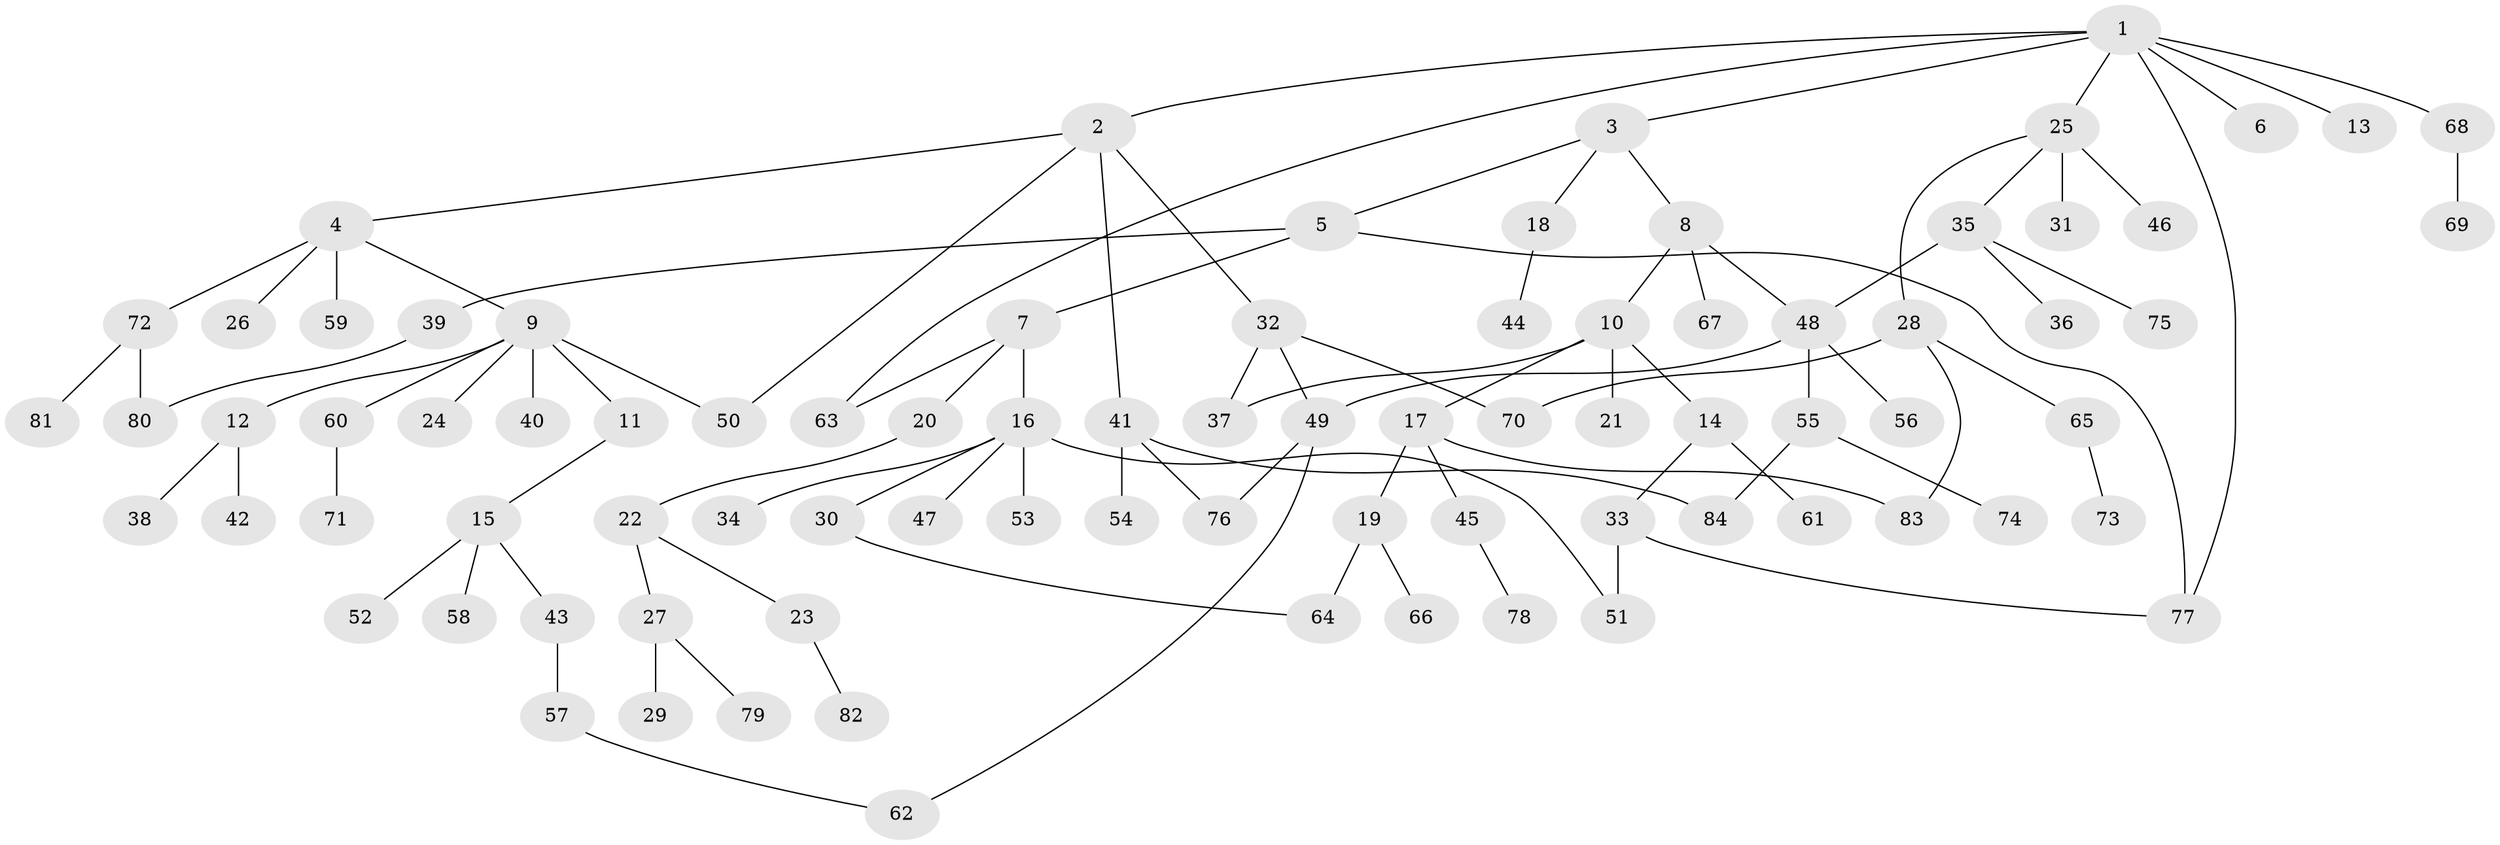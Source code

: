 // coarse degree distribution, {5: 0.05172413793103448, 7: 0.017241379310344827, 4: 0.1896551724137931, 1: 0.3275862068965517, 2: 0.27586206896551724, 3: 0.1206896551724138, 6: 0.017241379310344827}
// Generated by graph-tools (version 1.1) at 2025/36/03/04/25 23:36:10]
// undirected, 84 vertices, 98 edges
graph export_dot {
  node [color=gray90,style=filled];
  1;
  2;
  3;
  4;
  5;
  6;
  7;
  8;
  9;
  10;
  11;
  12;
  13;
  14;
  15;
  16;
  17;
  18;
  19;
  20;
  21;
  22;
  23;
  24;
  25;
  26;
  27;
  28;
  29;
  30;
  31;
  32;
  33;
  34;
  35;
  36;
  37;
  38;
  39;
  40;
  41;
  42;
  43;
  44;
  45;
  46;
  47;
  48;
  49;
  50;
  51;
  52;
  53;
  54;
  55;
  56;
  57;
  58;
  59;
  60;
  61;
  62;
  63;
  64;
  65;
  66;
  67;
  68;
  69;
  70;
  71;
  72;
  73;
  74;
  75;
  76;
  77;
  78;
  79;
  80;
  81;
  82;
  83;
  84;
  1 -- 2;
  1 -- 3;
  1 -- 6;
  1 -- 13;
  1 -- 25;
  1 -- 68;
  1 -- 63;
  1 -- 77;
  2 -- 4;
  2 -- 32;
  2 -- 41;
  2 -- 50;
  3 -- 5;
  3 -- 8;
  3 -- 18;
  4 -- 9;
  4 -- 26;
  4 -- 59;
  4 -- 72;
  5 -- 7;
  5 -- 39;
  5 -- 77;
  7 -- 16;
  7 -- 20;
  7 -- 63;
  8 -- 10;
  8 -- 67;
  8 -- 48;
  9 -- 11;
  9 -- 12;
  9 -- 24;
  9 -- 40;
  9 -- 60;
  9 -- 50;
  10 -- 14;
  10 -- 17;
  10 -- 21;
  10 -- 37;
  11 -- 15;
  12 -- 38;
  12 -- 42;
  14 -- 33;
  14 -- 61;
  15 -- 43;
  15 -- 52;
  15 -- 58;
  16 -- 30;
  16 -- 34;
  16 -- 47;
  16 -- 51;
  16 -- 53;
  17 -- 19;
  17 -- 45;
  17 -- 83;
  18 -- 44;
  19 -- 64;
  19 -- 66;
  20 -- 22;
  22 -- 23;
  22 -- 27;
  23 -- 82;
  25 -- 28;
  25 -- 31;
  25 -- 35;
  25 -- 46;
  27 -- 29;
  27 -- 79;
  28 -- 65;
  28 -- 83;
  28 -- 70;
  30 -- 64;
  32 -- 70;
  32 -- 37;
  32 -- 49;
  33 -- 77;
  33 -- 51;
  35 -- 36;
  35 -- 48;
  35 -- 75;
  39 -- 80;
  41 -- 54;
  41 -- 76;
  41 -- 84;
  43 -- 57;
  45 -- 78;
  48 -- 49;
  48 -- 55;
  48 -- 56;
  49 -- 62;
  49 -- 76;
  55 -- 74;
  55 -- 84;
  57 -- 62;
  60 -- 71;
  65 -- 73;
  68 -- 69;
  72 -- 80;
  72 -- 81;
}
